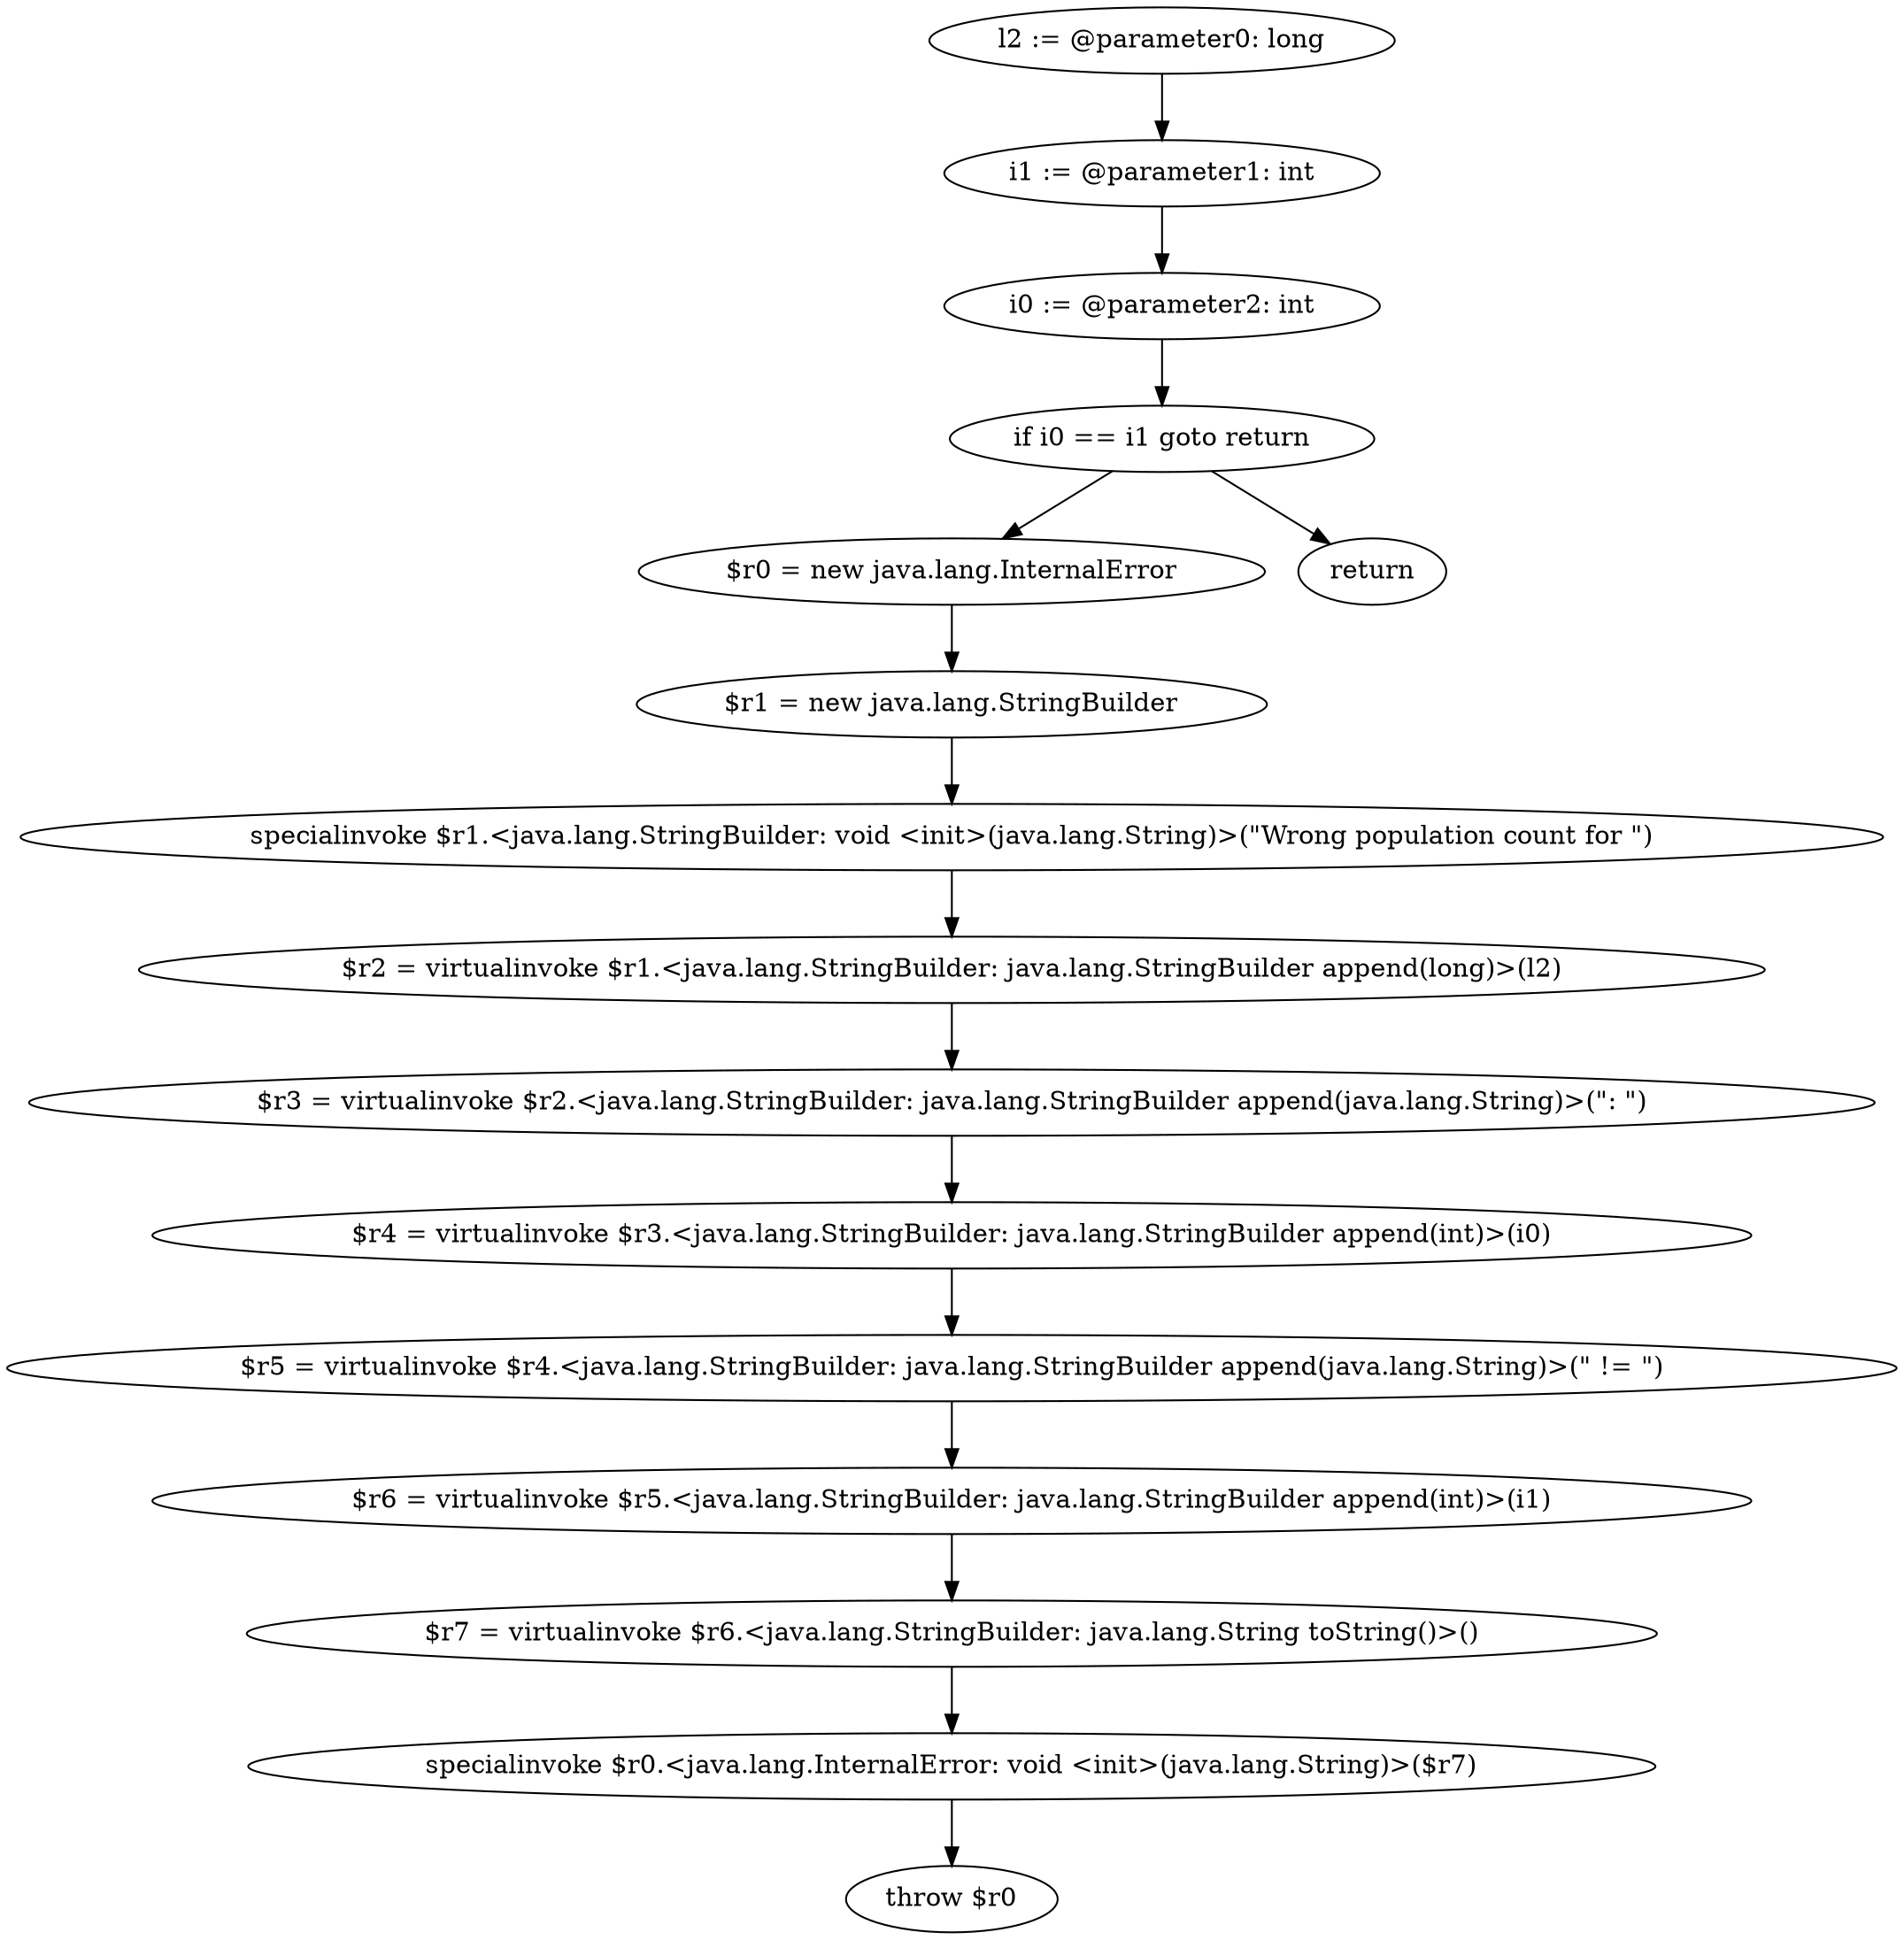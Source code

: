 digraph "unitGraph" {
    "l2 := @parameter0: long"
    "i1 := @parameter1: int"
    "i0 := @parameter2: int"
    "if i0 == i1 goto return"
    "$r0 = new java.lang.InternalError"
    "$r1 = new java.lang.StringBuilder"
    "specialinvoke $r1.<java.lang.StringBuilder: void <init>(java.lang.String)>(\"Wrong population count for \")"
    "$r2 = virtualinvoke $r1.<java.lang.StringBuilder: java.lang.StringBuilder append(long)>(l2)"
    "$r3 = virtualinvoke $r2.<java.lang.StringBuilder: java.lang.StringBuilder append(java.lang.String)>(\": \")"
    "$r4 = virtualinvoke $r3.<java.lang.StringBuilder: java.lang.StringBuilder append(int)>(i0)"
    "$r5 = virtualinvoke $r4.<java.lang.StringBuilder: java.lang.StringBuilder append(java.lang.String)>(\" != \")"
    "$r6 = virtualinvoke $r5.<java.lang.StringBuilder: java.lang.StringBuilder append(int)>(i1)"
    "$r7 = virtualinvoke $r6.<java.lang.StringBuilder: java.lang.String toString()>()"
    "specialinvoke $r0.<java.lang.InternalError: void <init>(java.lang.String)>($r7)"
    "throw $r0"
    "return"
    "l2 := @parameter0: long"->"i1 := @parameter1: int";
    "i1 := @parameter1: int"->"i0 := @parameter2: int";
    "i0 := @parameter2: int"->"if i0 == i1 goto return";
    "if i0 == i1 goto return"->"$r0 = new java.lang.InternalError";
    "if i0 == i1 goto return"->"return";
    "$r0 = new java.lang.InternalError"->"$r1 = new java.lang.StringBuilder";
    "$r1 = new java.lang.StringBuilder"->"specialinvoke $r1.<java.lang.StringBuilder: void <init>(java.lang.String)>(\"Wrong population count for \")";
    "specialinvoke $r1.<java.lang.StringBuilder: void <init>(java.lang.String)>(\"Wrong population count for \")"->"$r2 = virtualinvoke $r1.<java.lang.StringBuilder: java.lang.StringBuilder append(long)>(l2)";
    "$r2 = virtualinvoke $r1.<java.lang.StringBuilder: java.lang.StringBuilder append(long)>(l2)"->"$r3 = virtualinvoke $r2.<java.lang.StringBuilder: java.lang.StringBuilder append(java.lang.String)>(\": \")";
    "$r3 = virtualinvoke $r2.<java.lang.StringBuilder: java.lang.StringBuilder append(java.lang.String)>(\": \")"->"$r4 = virtualinvoke $r3.<java.lang.StringBuilder: java.lang.StringBuilder append(int)>(i0)";
    "$r4 = virtualinvoke $r3.<java.lang.StringBuilder: java.lang.StringBuilder append(int)>(i0)"->"$r5 = virtualinvoke $r4.<java.lang.StringBuilder: java.lang.StringBuilder append(java.lang.String)>(\" != \")";
    "$r5 = virtualinvoke $r4.<java.lang.StringBuilder: java.lang.StringBuilder append(java.lang.String)>(\" != \")"->"$r6 = virtualinvoke $r5.<java.lang.StringBuilder: java.lang.StringBuilder append(int)>(i1)";
    "$r6 = virtualinvoke $r5.<java.lang.StringBuilder: java.lang.StringBuilder append(int)>(i1)"->"$r7 = virtualinvoke $r6.<java.lang.StringBuilder: java.lang.String toString()>()";
    "$r7 = virtualinvoke $r6.<java.lang.StringBuilder: java.lang.String toString()>()"->"specialinvoke $r0.<java.lang.InternalError: void <init>(java.lang.String)>($r7)";
    "specialinvoke $r0.<java.lang.InternalError: void <init>(java.lang.String)>($r7)"->"throw $r0";
}
